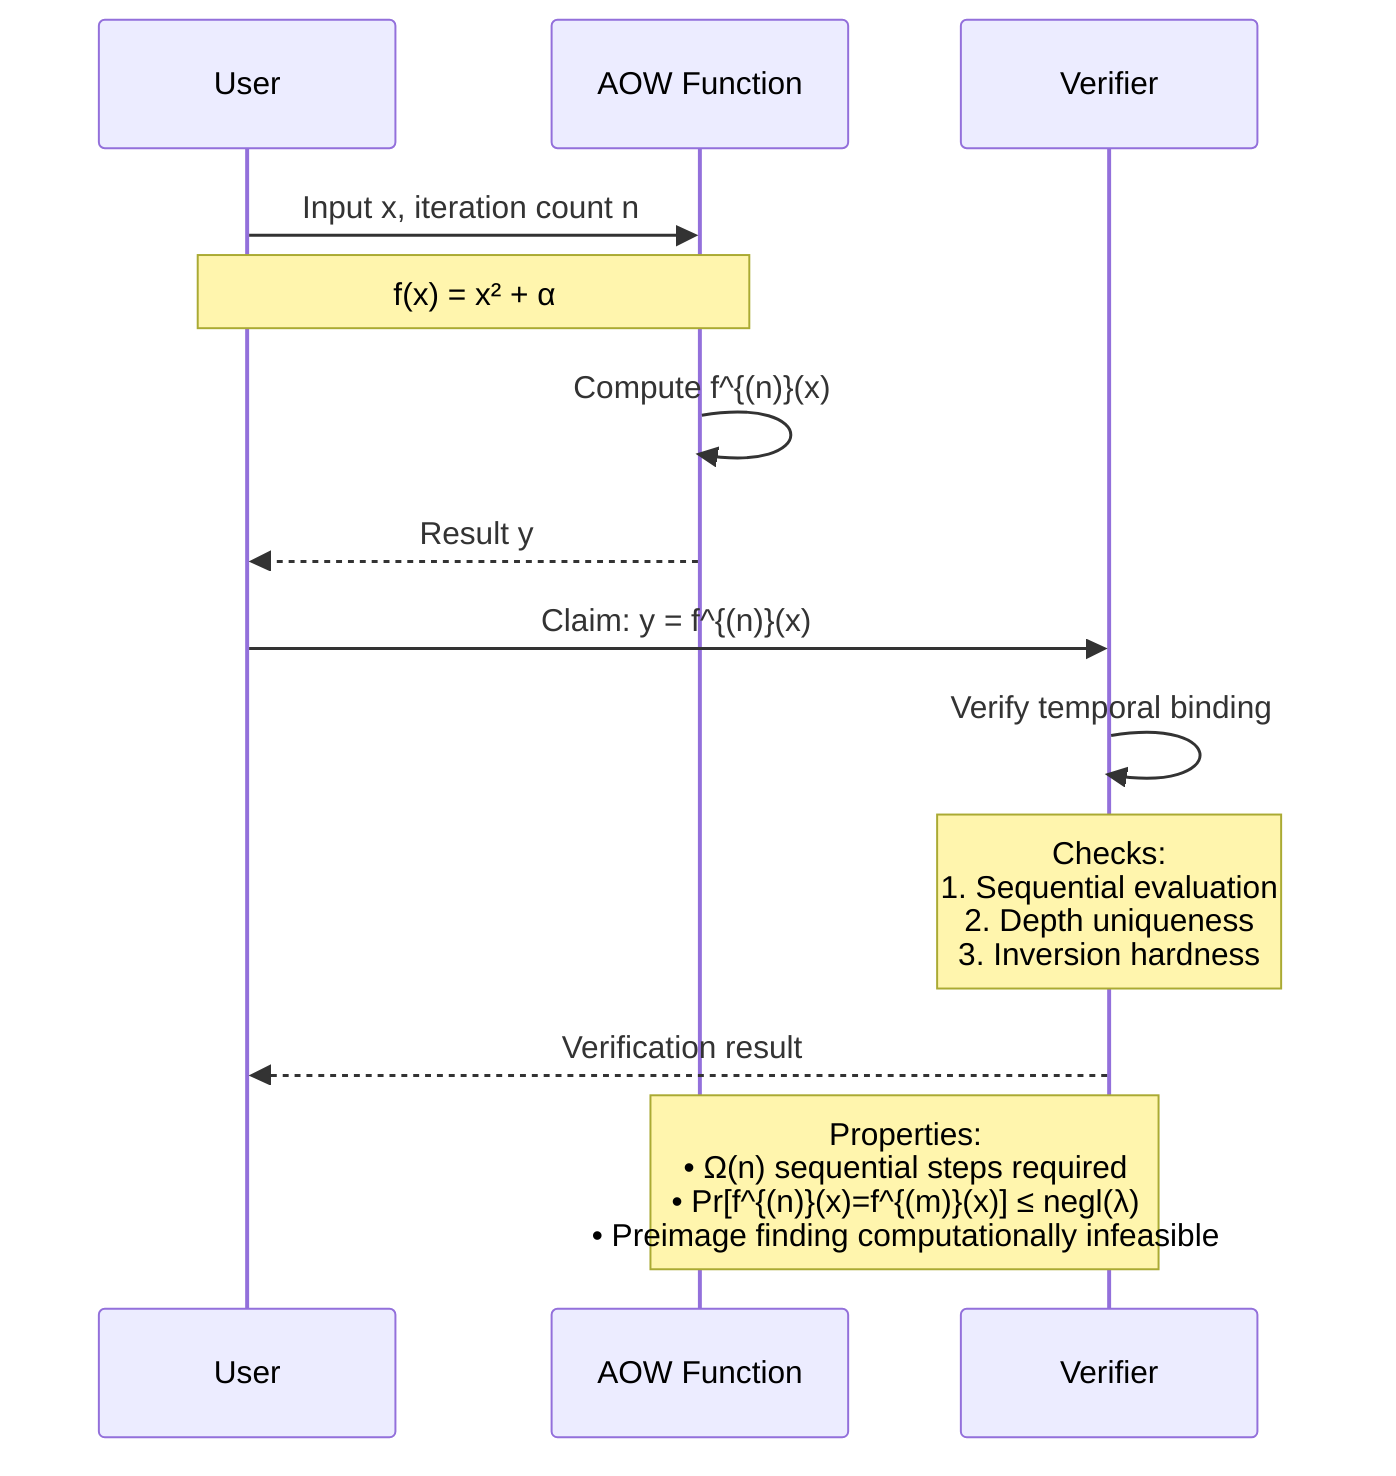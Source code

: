 sequenceDiagram
    participant User
    participant AOW as AOW Function
    participant Verifier

    User->>AOW: Input x, iteration count n
    Note over User,AOW: f(x) = x² + α
    AOW->>AOW: Compute f^{(n)}(x)
    AOW-->>User: Result y
    
    User->>Verifier: Claim: y = f^{(n)}(x)
    Verifier->>Verifier: Verify temporal binding
    Note over Verifier: Checks:<br>1. Sequential evaluation<br>2. Depth uniqueness<br>3. Inversion hardness
    Verifier-->>User: Verification result
    
    Note over AOW,Verifier: Properties:<br>• Ω(n) sequential steps required<br>• Pr[f^{(n)}(x)=f^{(m)}(x)] ≤ negl(λ)<br>• Preimage finding computationally infeasible